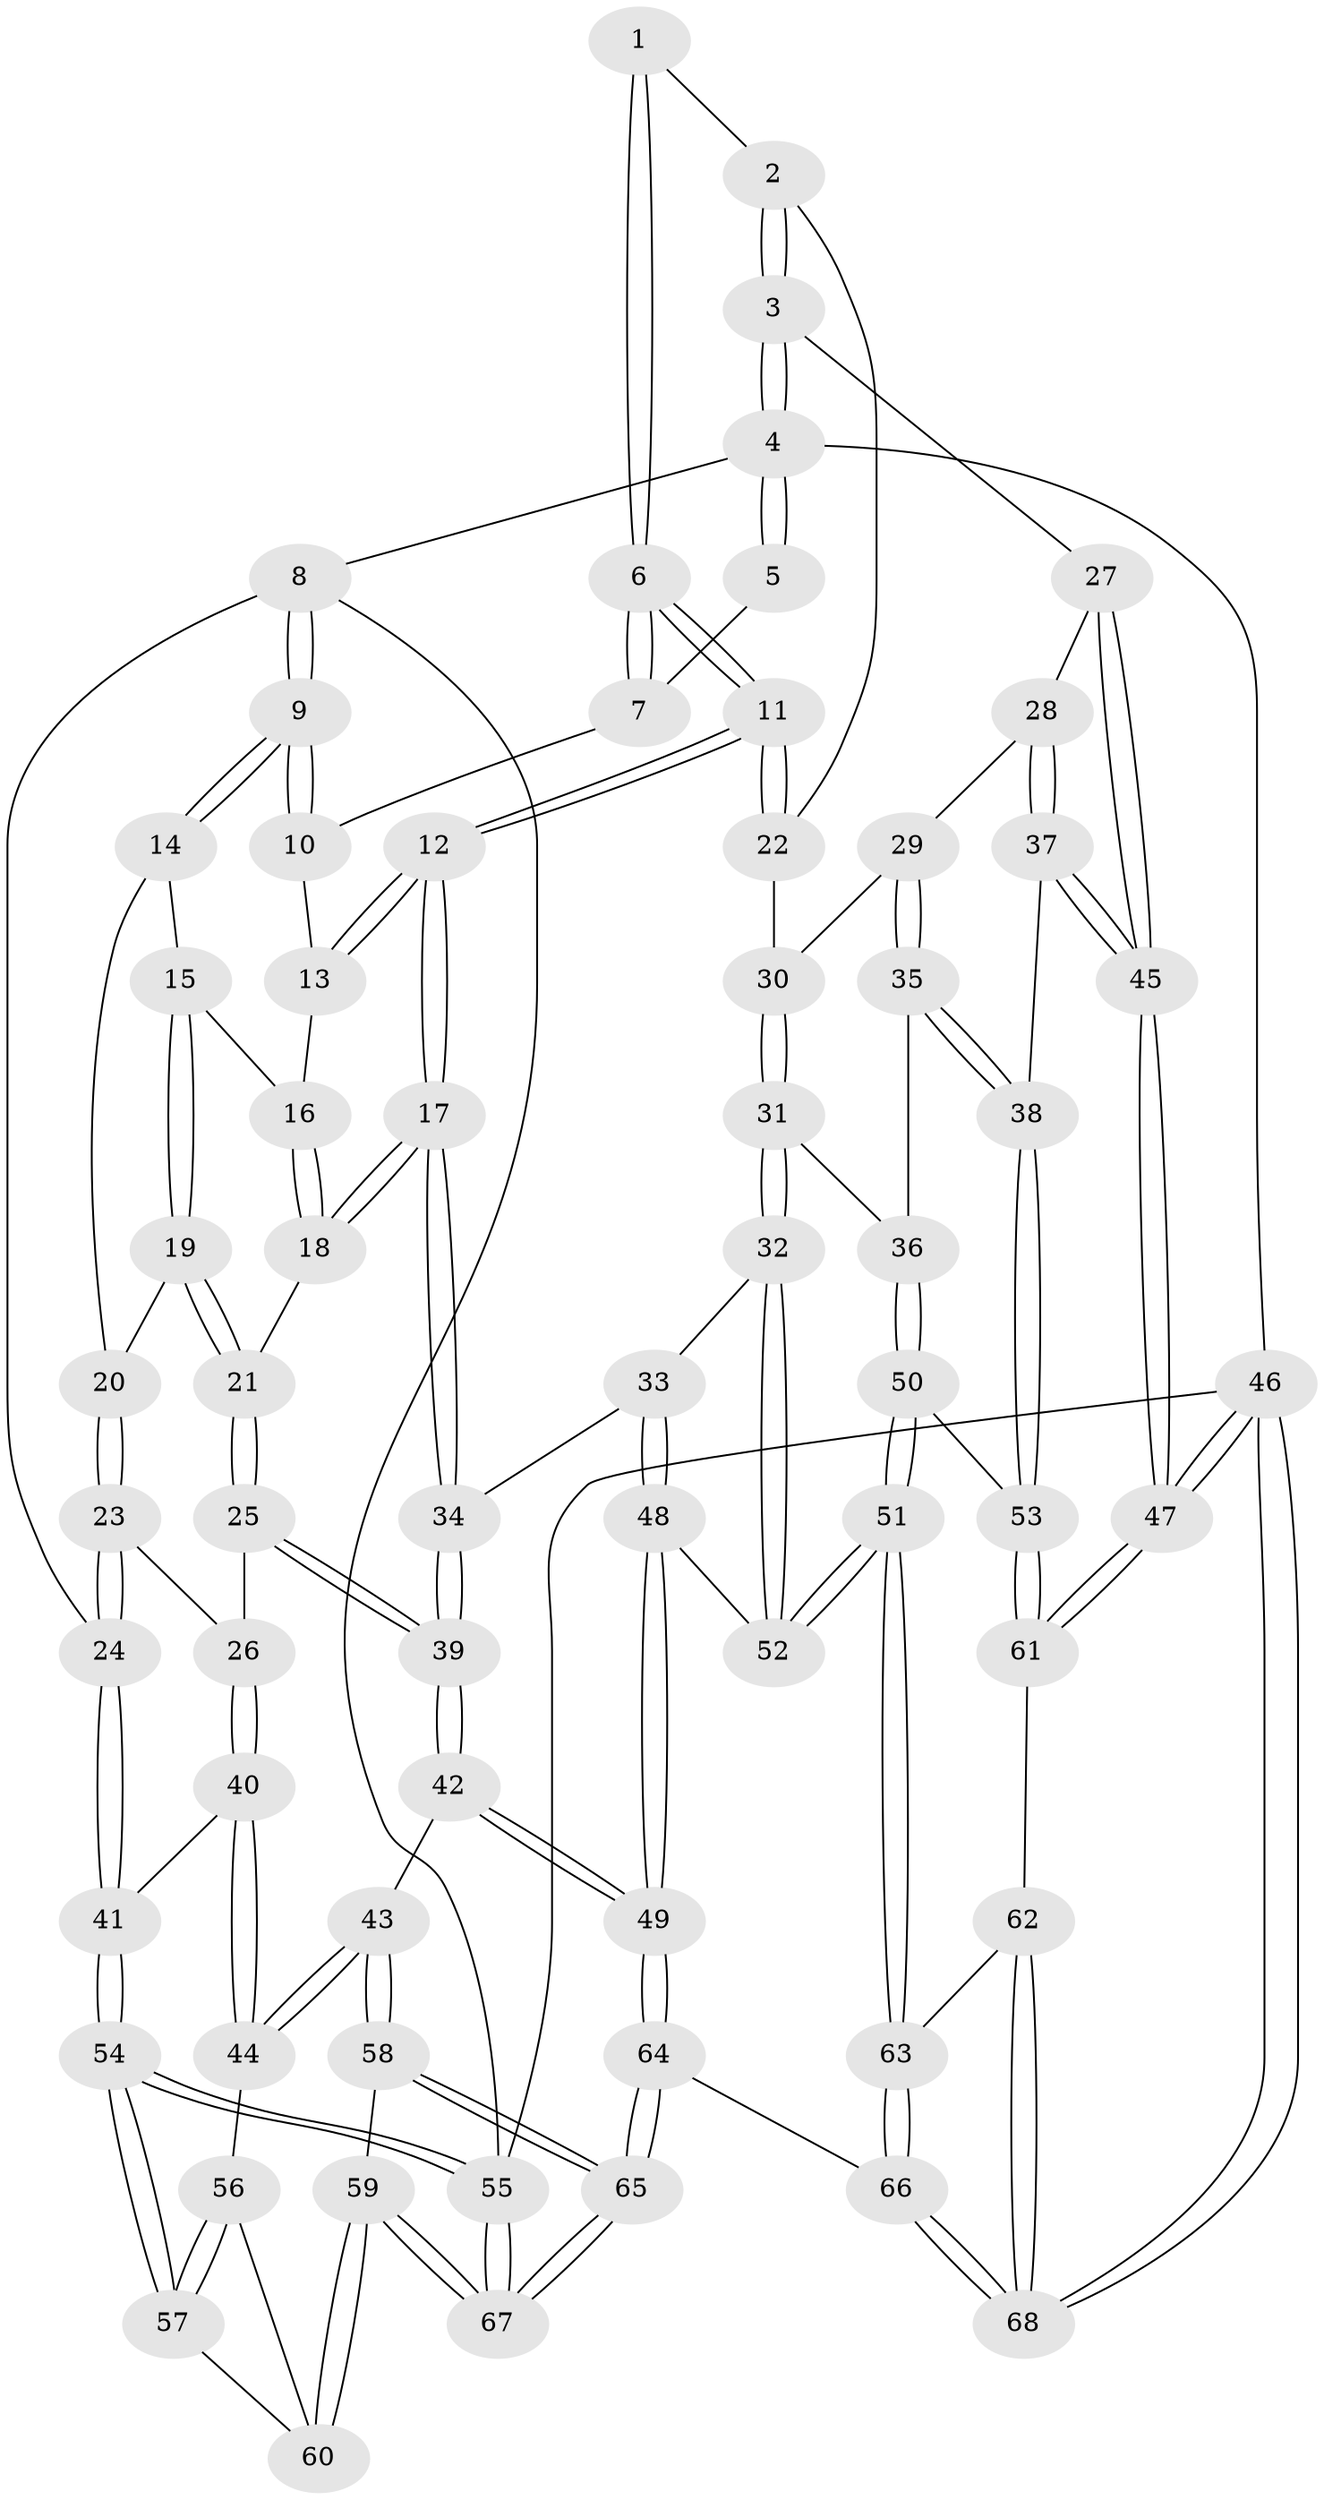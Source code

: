 // Generated by graph-tools (version 1.1) at 2025/27/03/09/25 03:27:04]
// undirected, 68 vertices, 167 edges
graph export_dot {
graph [start="1"]
  node [color=gray90,style=filled];
  1 [pos="+0.6759940751721304+0.0034154984001942904"];
  2 [pos="+0.7927388313530367+0.17161866782818558"];
  3 [pos="+1+0"];
  4 [pos="+1+0"];
  5 [pos="+0.6152667555491106+0"];
  6 [pos="+0.5510607525930453+0.22494535812537728"];
  7 [pos="+0.3887938711213111+0"];
  8 [pos="+0+0"];
  9 [pos="+0+0"];
  10 [pos="+0.3846249484211545+0"];
  11 [pos="+0.5520436800160525+0.25707504464901587"];
  12 [pos="+0.5341547570482357+0.2787561110536208"];
  13 [pos="+0.295199133876549+0.09050794181251975"];
  14 [pos="+0+0"];
  15 [pos="+0.253030203461507+0.1409997737484089"];
  16 [pos="+0.26777882511273554+0.1277140910299766"];
  17 [pos="+0.5045022811040227+0.3545565487055497"];
  18 [pos="+0.44289990237885685+0.3439301265360431"];
  19 [pos="+0.212911879865723+0.18638670400938798"];
  20 [pos="+0.14671927319734668+0.21540524550165396"];
  21 [pos="+0.3227225549860098+0.3514678577009132"];
  22 [pos="+0.7682246166129983+0.22495127675698676"];
  23 [pos="+0.10604439164576461+0.2694281805437893"];
  24 [pos="+0+0.3310003124551957"];
  25 [pos="+0.27177480387284236+0.406100057518266"];
  26 [pos="+0.1575240064165569+0.39705774907280605"];
  27 [pos="+1+0.1745501731515363"];
  28 [pos="+0.8457572665891434+0.3225656416266746"];
  29 [pos="+0.841822346045503+0.322452286824891"];
  30 [pos="+0.7855399347533413+0.2742855306848243"];
  31 [pos="+0.6779267629175657+0.4759752323290287"];
  32 [pos="+0.66377667739683+0.4765006759747199"];
  33 [pos="+0.582548647700645+0.44563934907434777"];
  34 [pos="+0.5150726353806878+0.39043374495178435"];
  35 [pos="+0.8546317967205237+0.4847690860136414"];
  36 [pos="+0.7125083359709646+0.4921285032136631"];
  37 [pos="+1+0.47908256976759583"];
  38 [pos="+0.9270676539201317+0.5254670524602152"];
  39 [pos="+0.3317755968943681+0.6091692097414562"];
  40 [pos="+0.10701109213414742+0.517506195329088"];
  41 [pos="+0+0.4418491576339388"];
  42 [pos="+0.3276102679500035+0.6221293808947022"];
  43 [pos="+0.265966261567564+0.6414743680762495"];
  44 [pos="+0.14420984220679137+0.5828506452966203"];
  45 [pos="+1+0.47897904492352933"];
  46 [pos="+1+1"];
  47 [pos="+1+0.8825320735828535"];
  48 [pos="+0.5046092649974131+0.6935651067811843"];
  49 [pos="+0.45101055802977524+0.7098269705633652"];
  50 [pos="+0.7526186970381852+0.6197968636606377"];
  51 [pos="+0.646583344027708+0.7184220515660392"];
  52 [pos="+0.616741119664568+0.7003160196625068"];
  53 [pos="+0.8564489241319833+0.6622946685270888"];
  54 [pos="+0+0.6827039588694774"];
  55 [pos="+0+1"];
  56 [pos="+0.1307305981420133+0.5942522771306438"];
  57 [pos="+0+0.6891932044276603"];
  58 [pos="+0.21522737782688386+0.7647464205080761"];
  59 [pos="+0.10539395938014645+0.819517526460006"];
  60 [pos="+0.052221354187454966+0.7457936655569046"];
  61 [pos="+0.8720452357645192+0.8009231425418553"];
  62 [pos="+0.8138699946736656+0.8315667716159028"];
  63 [pos="+0.7248656330949619+0.8348321146814923"];
  64 [pos="+0.4451533898464396+1"];
  65 [pos="+0.4157444581881459+1"];
  66 [pos="+0.47577714605390203+1"];
  67 [pos="+0+1"];
  68 [pos="+0.8986457579683007+1"];
  1 -- 2;
  1 -- 6;
  1 -- 6;
  2 -- 3;
  2 -- 3;
  2 -- 22;
  3 -- 4;
  3 -- 4;
  3 -- 27;
  4 -- 5;
  4 -- 5;
  4 -- 8;
  4 -- 46;
  5 -- 7;
  6 -- 7;
  6 -- 7;
  6 -- 11;
  6 -- 11;
  7 -- 10;
  8 -- 9;
  8 -- 9;
  8 -- 24;
  8 -- 55;
  9 -- 10;
  9 -- 10;
  9 -- 14;
  9 -- 14;
  10 -- 13;
  11 -- 12;
  11 -- 12;
  11 -- 22;
  11 -- 22;
  12 -- 13;
  12 -- 13;
  12 -- 17;
  12 -- 17;
  13 -- 16;
  14 -- 15;
  14 -- 20;
  15 -- 16;
  15 -- 19;
  15 -- 19;
  16 -- 18;
  16 -- 18;
  17 -- 18;
  17 -- 18;
  17 -- 34;
  17 -- 34;
  18 -- 21;
  19 -- 20;
  19 -- 21;
  19 -- 21;
  20 -- 23;
  20 -- 23;
  21 -- 25;
  21 -- 25;
  22 -- 30;
  23 -- 24;
  23 -- 24;
  23 -- 26;
  24 -- 41;
  24 -- 41;
  25 -- 26;
  25 -- 39;
  25 -- 39;
  26 -- 40;
  26 -- 40;
  27 -- 28;
  27 -- 45;
  27 -- 45;
  28 -- 29;
  28 -- 37;
  28 -- 37;
  29 -- 30;
  29 -- 35;
  29 -- 35;
  30 -- 31;
  30 -- 31;
  31 -- 32;
  31 -- 32;
  31 -- 36;
  32 -- 33;
  32 -- 52;
  32 -- 52;
  33 -- 34;
  33 -- 48;
  33 -- 48;
  34 -- 39;
  34 -- 39;
  35 -- 36;
  35 -- 38;
  35 -- 38;
  36 -- 50;
  36 -- 50;
  37 -- 38;
  37 -- 45;
  37 -- 45;
  38 -- 53;
  38 -- 53;
  39 -- 42;
  39 -- 42;
  40 -- 41;
  40 -- 44;
  40 -- 44;
  41 -- 54;
  41 -- 54;
  42 -- 43;
  42 -- 49;
  42 -- 49;
  43 -- 44;
  43 -- 44;
  43 -- 58;
  43 -- 58;
  44 -- 56;
  45 -- 47;
  45 -- 47;
  46 -- 47;
  46 -- 47;
  46 -- 68;
  46 -- 68;
  46 -- 55;
  47 -- 61;
  47 -- 61;
  48 -- 49;
  48 -- 49;
  48 -- 52;
  49 -- 64;
  49 -- 64;
  50 -- 51;
  50 -- 51;
  50 -- 53;
  51 -- 52;
  51 -- 52;
  51 -- 63;
  51 -- 63;
  53 -- 61;
  53 -- 61;
  54 -- 55;
  54 -- 55;
  54 -- 57;
  54 -- 57;
  55 -- 67;
  55 -- 67;
  56 -- 57;
  56 -- 57;
  56 -- 60;
  57 -- 60;
  58 -- 59;
  58 -- 65;
  58 -- 65;
  59 -- 60;
  59 -- 60;
  59 -- 67;
  59 -- 67;
  61 -- 62;
  62 -- 63;
  62 -- 68;
  62 -- 68;
  63 -- 66;
  63 -- 66;
  64 -- 65;
  64 -- 65;
  64 -- 66;
  65 -- 67;
  65 -- 67;
  66 -- 68;
  66 -- 68;
}
